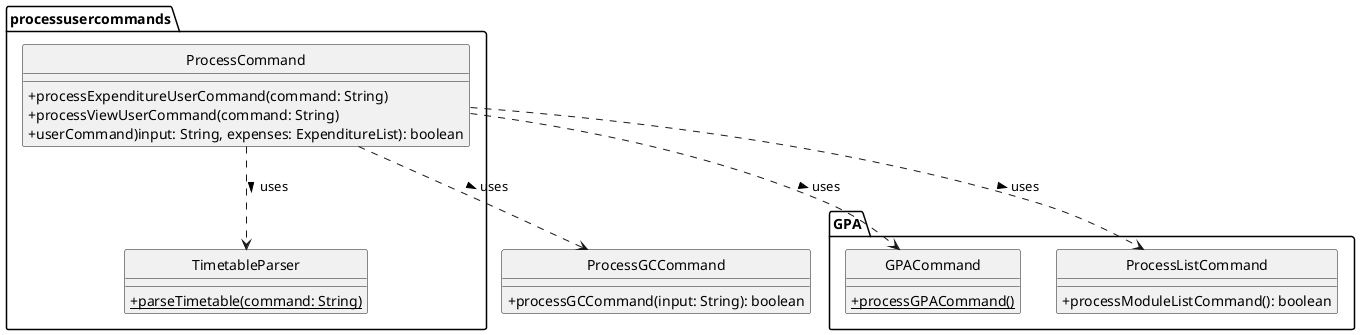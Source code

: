 @startuml
'https://plantuml.com/class-diagram

hide circle
skinparam classAttributeIconSize 0

package GPA {
    class GPACommand {
        + {static} processGPACommand()
    }

    class ProcessListCommand {
        + processModuleListCommand(): boolean
    }
}

package processusercommands {
    class ProcessCommand {
        + processExpenditureUserCommand(command: String)
        + processViewUserCommand(command: String)
        + userCommand)input: String, expenses: ExpenditureList): boolean
    }

    class TimetableParser {
        + {static} parseTimetable(command: String)
    }
}

class ProcessGCCommand {
    + processGCCommand(input: String): boolean
}

ProcessCommand ..> TimetableParser: uses >
ProcessCommand ..> GPACommand: uses >
ProcessCommand ..> ProcessGCCommand: uses >
ProcessCommand ..> ProcessListCommand: uses >
@enduml
